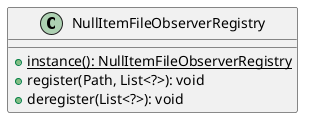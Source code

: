 @startuml

    class NullItemFileObserverRegistry [[NullItemFileObserverRegistry.html]] {
        {static} +instance(): NullItemFileObserverRegistry
        +register(Path, List<?>): void
        +deregister(List<?>): void
    }

@enduml
